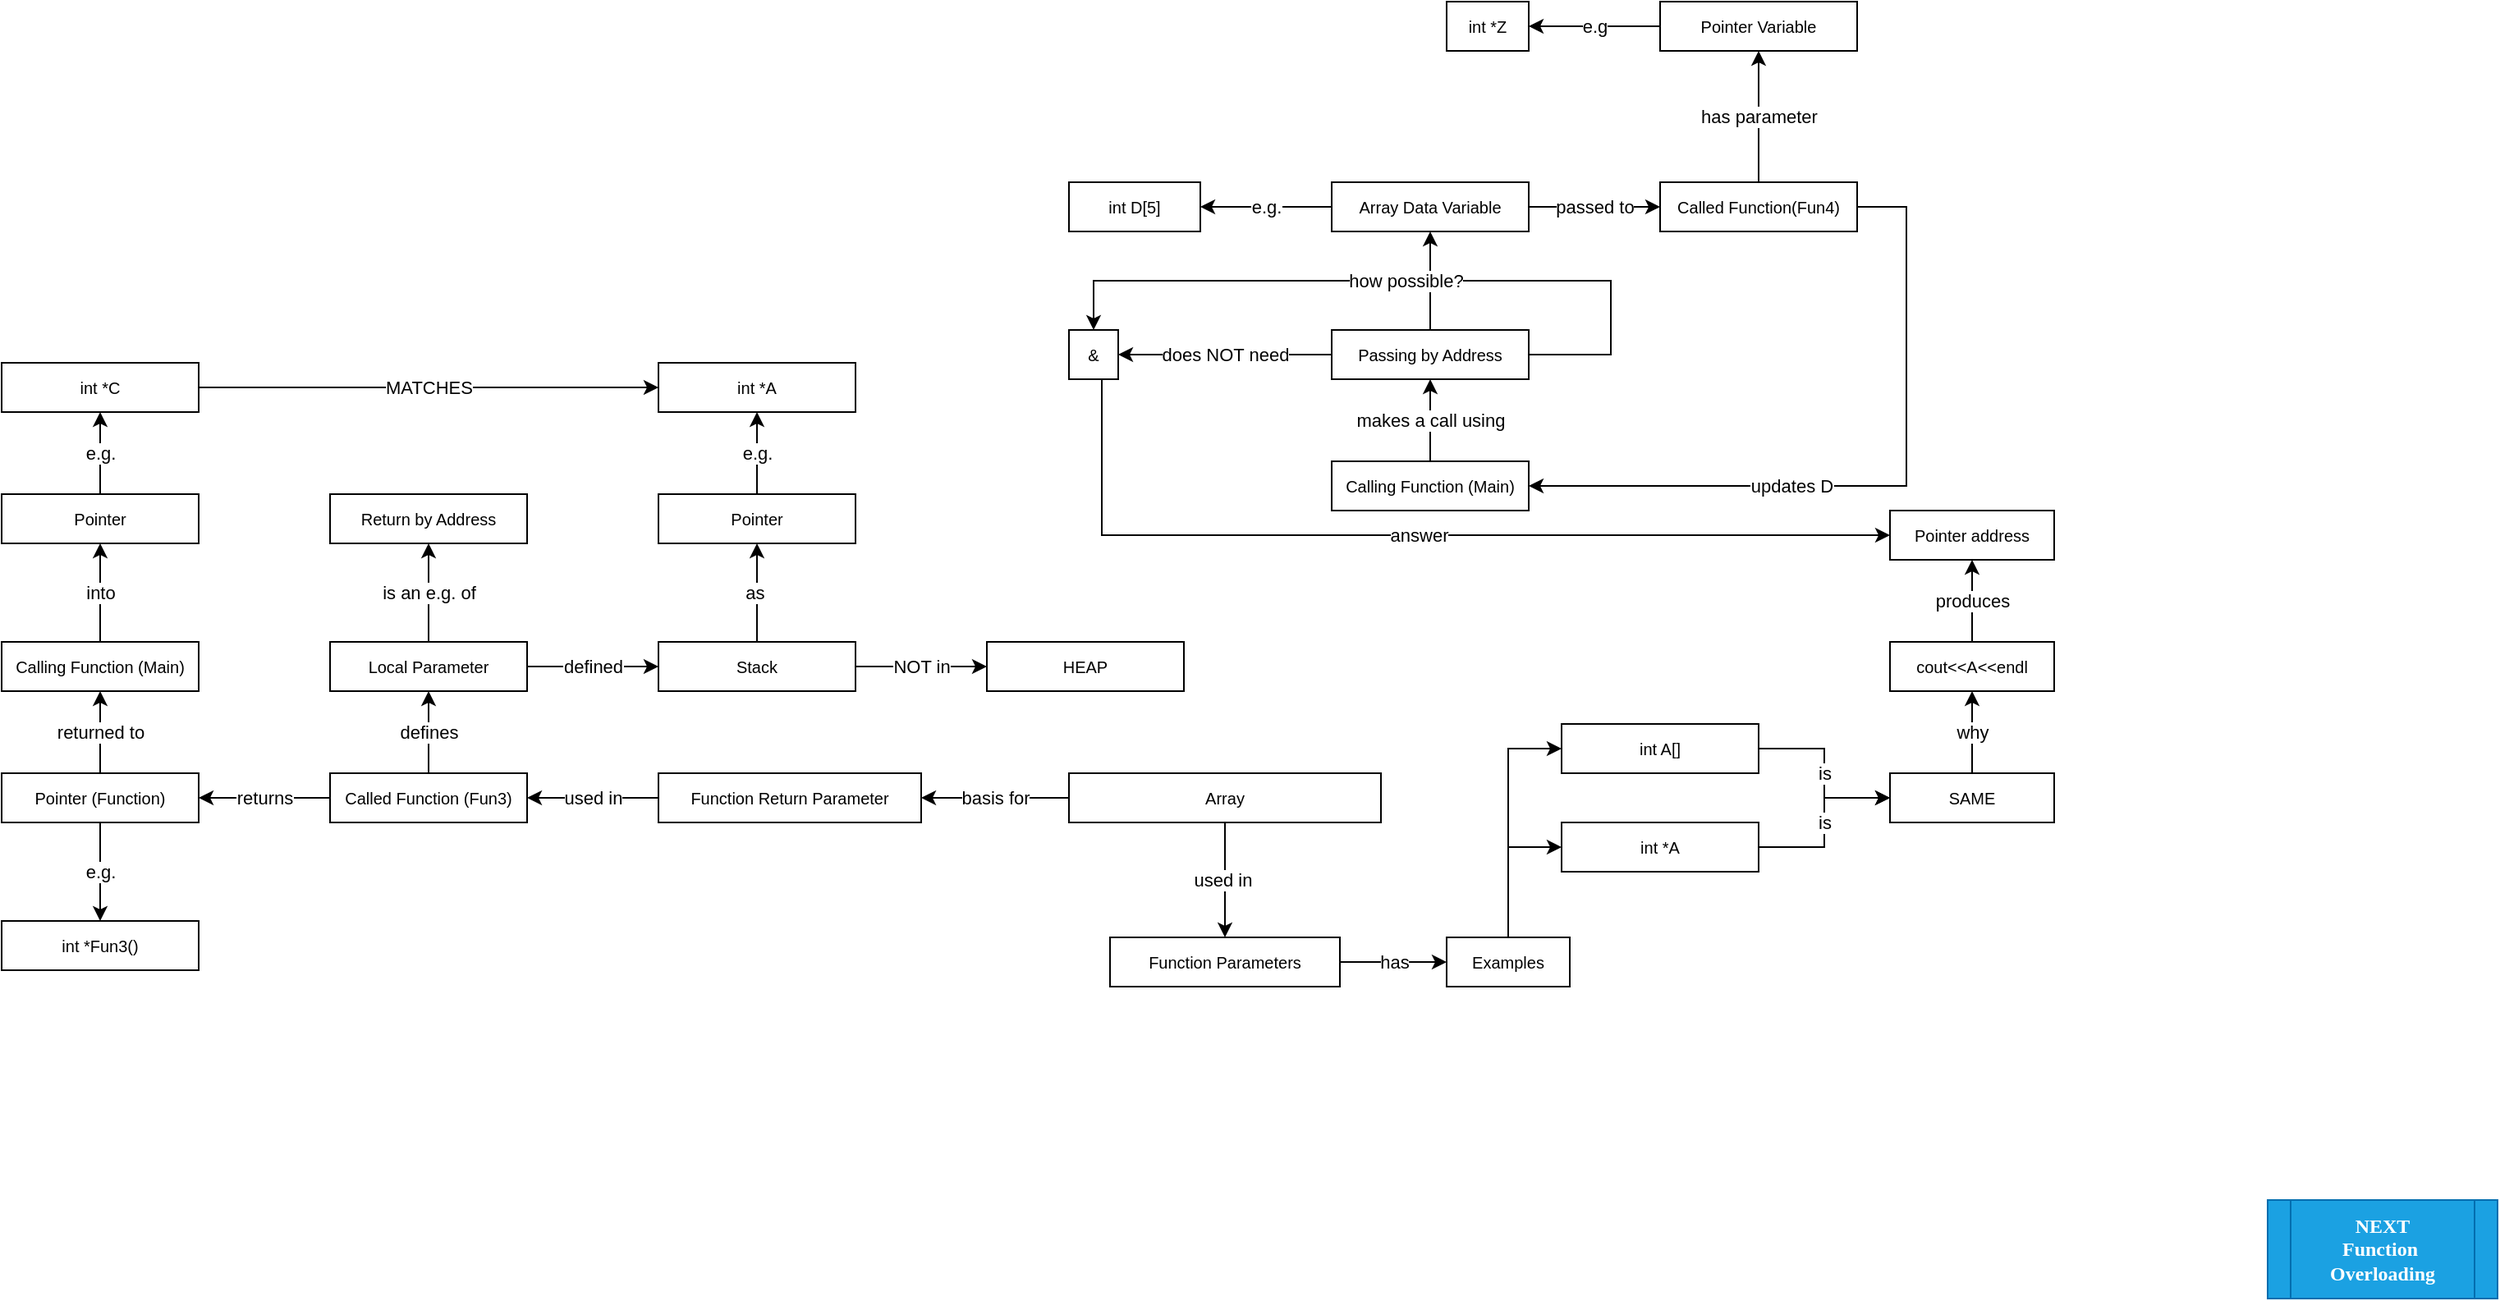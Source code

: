 <mxfile version="12.9.4" type="device"><diagram name="Arrays (1)" id="LUP9zD25zIVJktiCTJDH"><mxGraphModel dx="903" dy="675" grid="1" gridSize="10" guides="1" tooltips="1" connect="1" arrows="1" fold="1" page="1" pageScale="1" pageWidth="4681" pageHeight="3300" math="0" shadow="0" extFonts="Montserrat^https://fonts.googleapis.com/css?family=Montserrat"><root><mxCell id="ljUkLbXv7SzRvg_n7sun-0"/><mxCell id="ljUkLbXv7SzRvg_n7sun-1" parent="ljUkLbXv7SzRvg_n7sun-0"/><mxCell id="4EHtSxXd96jro7hZLN9M-43" value="used in&amp;nbsp;" style="edgeStyle=orthogonalEdgeStyle;rounded=0;orthogonalLoop=1;jettySize=auto;html=1;" edge="1" parent="ljUkLbXv7SzRvg_n7sun-1" source="ljUkLbXv7SzRvg_n7sun-4" target="4EHtSxXd96jro7hZLN9M-42"><mxGeometry relative="1" as="geometry"/></mxCell><mxCell id="4EHtSxXd96jro7hZLN9M-53" value="basis for" style="edgeStyle=orthogonalEdgeStyle;rounded=0;orthogonalLoop=1;jettySize=auto;html=1;" edge="1" parent="ljUkLbXv7SzRvg_n7sun-1" source="ljUkLbXv7SzRvg_n7sun-4" target="4EHtSxXd96jro7hZLN9M-52"><mxGeometry relative="1" as="geometry"/></mxCell><mxCell id="ljUkLbXv7SzRvg_n7sun-4" value="&lt;span style=&quot;font-size: 10px&quot;&gt;Array&lt;/span&gt;" style="rounded=0;whiteSpace=wrap;html=1;" parent="ljUkLbXv7SzRvg_n7sun-1" vertex="1"><mxGeometry x="770" y="650" width="190" height="30" as="geometry"/></mxCell><mxCell id="4EHtSxXd96jro7hZLN9M-55" value="used in" style="edgeStyle=orthogonalEdgeStyle;rounded=0;orthogonalLoop=1;jettySize=auto;html=1;entryX=1;entryY=0.5;entryDx=0;entryDy=0;" edge="1" parent="ljUkLbXv7SzRvg_n7sun-1" source="4EHtSxXd96jro7hZLN9M-52" target="4EHtSxXd96jro7hZLN9M-56"><mxGeometry relative="1" as="geometry"><mxPoint x="440" y="665" as="targetPoint"/></mxGeometry></mxCell><mxCell id="4EHtSxXd96jro7hZLN9M-52" value="&lt;span style=&quot;font-size: 10px&quot;&gt;Function Return Parameter&lt;/span&gt;" style="rounded=0;whiteSpace=wrap;html=1;" vertex="1" parent="ljUkLbXv7SzRvg_n7sun-1"><mxGeometry x="520" y="650" width="160" height="30" as="geometry"/></mxCell><mxCell id="4EHtSxXd96jro7hZLN9M-45" value="has" style="edgeStyle=orthogonalEdgeStyle;rounded=0;orthogonalLoop=1;jettySize=auto;html=1;" edge="1" parent="ljUkLbXv7SzRvg_n7sun-1" source="4EHtSxXd96jro7hZLN9M-42" target="4EHtSxXd96jro7hZLN9M-44"><mxGeometry relative="1" as="geometry"/></mxCell><mxCell id="4EHtSxXd96jro7hZLN9M-42" value="&lt;span style=&quot;font-size: 10px&quot;&gt;Function Parameters&lt;/span&gt;" style="rounded=0;whiteSpace=wrap;html=1;" vertex="1" parent="ljUkLbXv7SzRvg_n7sun-1"><mxGeometry x="795" y="750" width="140" height="30" as="geometry"/></mxCell><mxCell id="4EHtSxXd96jro7hZLN9M-47" value="" style="edgeStyle=orthogonalEdgeStyle;rounded=0;orthogonalLoop=1;jettySize=auto;html=1;entryX=0;entryY=0.5;entryDx=0;entryDy=0;" edge="1" parent="ljUkLbXv7SzRvg_n7sun-1" source="4EHtSxXd96jro7hZLN9M-44" target="ELpyLPXqqILAExUxBkQx-3"><mxGeometry relative="1" as="geometry"><mxPoint x="1037.5" y="670" as="targetPoint"/></mxGeometry></mxCell><mxCell id="4EHtSxXd96jro7hZLN9M-49" value="" style="edgeStyle=orthogonalEdgeStyle;rounded=0;orthogonalLoop=1;jettySize=auto;html=1;entryX=0;entryY=0.5;entryDx=0;entryDy=0;" edge="1" parent="ljUkLbXv7SzRvg_n7sun-1" source="4EHtSxXd96jro7hZLN9M-44" target="4EHtSxXd96jro7hZLN9M-4"><mxGeometry relative="1" as="geometry"><mxPoint x="1155" y="765" as="targetPoint"/></mxGeometry></mxCell><mxCell id="4EHtSxXd96jro7hZLN9M-44" value="&lt;span style=&quot;font-size: 10px&quot;&gt;Examples&lt;/span&gt;" style="rounded=0;whiteSpace=wrap;html=1;" vertex="1" parent="ljUkLbXv7SzRvg_n7sun-1"><mxGeometry x="1000" y="750" width="75" height="30" as="geometry"/></mxCell><mxCell id="ljUkLbXv7SzRvg_n7sun-5" value="NEXT&lt;br&gt;Function&amp;nbsp;&lt;br&gt;Overloading" style="shape=process;whiteSpace=wrap;html=1;backgroundOutline=1;rounded=0;shadow=0;fillColor=#1ba1e2;strokeColor=#006EAF;fontColor=#ffffff;fontStyle=1;fontFamily=Montserrat;FType=g;" parent="ljUkLbXv7SzRvg_n7sun-1" vertex="1"><mxGeometry x="1500" y="910" width="140" height="60" as="geometry"/></mxCell><mxCell id="4EHtSxXd96jro7hZLN9M-14" value="why" style="edgeStyle=orthogonalEdgeStyle;rounded=0;orthogonalLoop=1;jettySize=auto;html=1;" edge="1" parent="ljUkLbXv7SzRvg_n7sun-1" source="-DPa4rQEbb7WJGOtsZbZ-0" target="4EHtSxXd96jro7hZLN9M-13"><mxGeometry relative="1" as="geometry"/></mxCell><mxCell id="-DPa4rQEbb7WJGOtsZbZ-0" value="&lt;span style=&quot;font-size: 10px&quot;&gt;SAME&lt;/span&gt;" style="rounded=0;whiteSpace=wrap;html=1;" parent="ljUkLbXv7SzRvg_n7sun-1" vertex="1"><mxGeometry x="1270" y="650" width="100" height="30" as="geometry"/></mxCell><mxCell id="4EHtSxXd96jro7hZLN9M-16" value="produces" style="edgeStyle=orthogonalEdgeStyle;rounded=0;orthogonalLoop=1;jettySize=auto;html=1;" edge="1" parent="ljUkLbXv7SzRvg_n7sun-1" source="4EHtSxXd96jro7hZLN9M-13" target="4EHtSxXd96jro7hZLN9M-15"><mxGeometry relative="1" as="geometry"/></mxCell><mxCell id="4EHtSxXd96jro7hZLN9M-13" value="&lt;span style=&quot;font-size: 10px&quot;&gt;cout&amp;lt;&amp;lt;A&amp;lt;&amp;lt;endl&lt;/span&gt;" style="rounded=0;whiteSpace=wrap;html=1;" vertex="1" parent="ljUkLbXv7SzRvg_n7sun-1"><mxGeometry x="1270" y="570" width="100" height="30" as="geometry"/></mxCell><mxCell id="4EHtSxXd96jro7hZLN9M-15" value="&lt;span style=&quot;font-size: 10px&quot;&gt;Pointer address&lt;/span&gt;" style="rounded=0;whiteSpace=wrap;html=1;" vertex="1" parent="ljUkLbXv7SzRvg_n7sun-1"><mxGeometry x="1270" y="490" width="100" height="30" as="geometry"/></mxCell><mxCell id="4EHtSxXd96jro7hZLN9M-10" value="is" style="edgeStyle=orthogonalEdgeStyle;rounded=0;orthogonalLoop=1;jettySize=auto;html=1;entryX=0;entryY=0.5;entryDx=0;entryDy=0;" edge="1" parent="ljUkLbXv7SzRvg_n7sun-1" source="ELpyLPXqqILAExUxBkQx-3" target="-DPa4rQEbb7WJGOtsZbZ-0"><mxGeometry relative="1" as="geometry"><mxPoint x="1270" y="635" as="targetPoint"/></mxGeometry></mxCell><mxCell id="ELpyLPXqqILAExUxBkQx-3" value="&lt;span style=&quot;font-size: 10px&quot;&gt;int A[]&lt;/span&gt;" style="rounded=0;whiteSpace=wrap;html=1;" parent="ljUkLbXv7SzRvg_n7sun-1" vertex="1"><mxGeometry x="1070" y="620" width="120" height="30" as="geometry"/></mxCell><mxCell id="4EHtSxXd96jro7hZLN9M-12" value="is" style="edgeStyle=orthogonalEdgeStyle;rounded=0;orthogonalLoop=1;jettySize=auto;html=1;entryX=0;entryY=0.5;entryDx=0;entryDy=0;" edge="1" parent="ljUkLbXv7SzRvg_n7sun-1" source="4EHtSxXd96jro7hZLN9M-4" target="-DPa4rQEbb7WJGOtsZbZ-0"><mxGeometry relative="1" as="geometry"><mxPoint x="1270" y="695" as="targetPoint"/></mxGeometry></mxCell><mxCell id="4EHtSxXd96jro7hZLN9M-4" value="&lt;span style=&quot;font-size: 10px&quot;&gt;int *A&lt;/span&gt;" style="rounded=0;whiteSpace=wrap;html=1;" vertex="1" parent="ljUkLbXv7SzRvg_n7sun-1"><mxGeometry x="1070" y="680" width="120" height="30" as="geometry"/></mxCell><mxCell id="4EHtSxXd96jro7hZLN9M-19" value="makes a call using" style="edgeStyle=orthogonalEdgeStyle;rounded=0;orthogonalLoop=1;jettySize=auto;html=1;" edge="1" parent="ljUkLbXv7SzRvg_n7sun-1" source="4EHtSxXd96jro7hZLN9M-17" target="4EHtSxXd96jro7hZLN9M-18"><mxGeometry relative="1" as="geometry"/></mxCell><mxCell id="4EHtSxXd96jro7hZLN9M-17" value="&lt;span style=&quot;font-size: 10px&quot;&gt;Calling Function (Main)&lt;/span&gt;" style="rounded=0;whiteSpace=wrap;html=1;" vertex="1" parent="ljUkLbXv7SzRvg_n7sun-1"><mxGeometry x="930" y="460" width="120" height="30" as="geometry"/></mxCell><mxCell id="4EHtSxXd96jro7hZLN9M-21" value="uses" style="edgeStyle=orthogonalEdgeStyle;rounded=0;orthogonalLoop=1;jettySize=auto;html=1;" edge="1" parent="ljUkLbXv7SzRvg_n7sun-1" source="4EHtSxXd96jro7hZLN9M-18" target="4EHtSxXd96jro7hZLN9M-20"><mxGeometry x="1" y="-45" relative="1" as="geometry"><mxPoint x="-5" y="-20" as="offset"/></mxGeometry></mxCell><mxCell id="4EHtSxXd96jro7hZLN9M-25" value="does NOT need" style="edgeStyle=orthogonalEdgeStyle;rounded=0;orthogonalLoop=1;jettySize=auto;html=1;entryX=1;entryY=0.5;entryDx=0;entryDy=0;" edge="1" parent="ljUkLbXv7SzRvg_n7sun-1" source="4EHtSxXd96jro7hZLN9M-18" target="4EHtSxXd96jro7hZLN9M-26"><mxGeometry relative="1" as="geometry"><mxPoint x="820" y="395" as="targetPoint"/></mxGeometry></mxCell><mxCell id="4EHtSxXd96jro7hZLN9M-30" value="how possible?" style="edgeStyle=orthogonalEdgeStyle;rounded=0;orthogonalLoop=1;jettySize=auto;html=1;entryX=0.5;entryY=0;entryDx=0;entryDy=0;" edge="1" parent="ljUkLbXv7SzRvg_n7sun-1" source="4EHtSxXd96jro7hZLN9M-18" target="4EHtSxXd96jro7hZLN9M-26"><mxGeometry relative="1" as="geometry"><mxPoint x="1170" y="395" as="targetPoint"/><Array as="points"><mxPoint x="1100" y="395"/><mxPoint x="1100" y="350"/><mxPoint x="785" y="350"/></Array></mxGeometry></mxCell><mxCell id="4EHtSxXd96jro7hZLN9M-18" value="&lt;span style=&quot;font-size: 10px&quot;&gt;Passing by Address&lt;/span&gt;" style="rounded=0;whiteSpace=wrap;html=1;" vertex="1" parent="ljUkLbXv7SzRvg_n7sun-1"><mxGeometry x="930" y="380" width="120" height="30" as="geometry"/></mxCell><mxCell id="4EHtSxXd96jro7hZLN9M-23" value="e.g." style="edgeStyle=orthogonalEdgeStyle;rounded=0;orthogonalLoop=1;jettySize=auto;html=1;" edge="1" parent="ljUkLbXv7SzRvg_n7sun-1" source="4EHtSxXd96jro7hZLN9M-20" target="4EHtSxXd96jro7hZLN9M-22"><mxGeometry relative="1" as="geometry"/></mxCell><mxCell id="4EHtSxXd96jro7hZLN9M-35" value="passed to" style="edgeStyle=orthogonalEdgeStyle;rounded=0;orthogonalLoop=1;jettySize=auto;html=1;" edge="1" parent="ljUkLbXv7SzRvg_n7sun-1" source="4EHtSxXd96jro7hZLN9M-20" target="4EHtSxXd96jro7hZLN9M-34"><mxGeometry relative="1" as="geometry"/></mxCell><mxCell id="4EHtSxXd96jro7hZLN9M-20" value="&lt;span style=&quot;font-size: 10px&quot;&gt;Array Data Variable&lt;/span&gt;" style="rounded=0;whiteSpace=wrap;html=1;" vertex="1" parent="ljUkLbXv7SzRvg_n7sun-1"><mxGeometry x="930" y="290" width="120" height="30" as="geometry"/></mxCell><mxCell id="4EHtSxXd96jro7hZLN9M-37" value="has parameter" style="edgeStyle=orthogonalEdgeStyle;rounded=0;orthogonalLoop=1;jettySize=auto;html=1;" edge="1" parent="ljUkLbXv7SzRvg_n7sun-1" source="4EHtSxXd96jro7hZLN9M-34" target="4EHtSxXd96jro7hZLN9M-36"><mxGeometry relative="1" as="geometry"/></mxCell><mxCell id="4EHtSxXd96jro7hZLN9M-41" value="updates D" style="edgeStyle=orthogonalEdgeStyle;rounded=0;orthogonalLoop=1;jettySize=auto;html=1;entryX=1;entryY=0.5;entryDx=0;entryDy=0;" edge="1" parent="ljUkLbXv7SzRvg_n7sun-1" source="4EHtSxXd96jro7hZLN9M-34" target="4EHtSxXd96jro7hZLN9M-17"><mxGeometry x="0.256" relative="1" as="geometry"><mxPoint x="1330" y="305" as="targetPoint"/><Array as="points"><mxPoint x="1280" y="305"/><mxPoint x="1280" y="475"/></Array><mxPoint as="offset"/></mxGeometry></mxCell><mxCell id="4EHtSxXd96jro7hZLN9M-34" value="&lt;span style=&quot;font-size: 10px&quot;&gt;Called Function(Fun4)&lt;/span&gt;" style="rounded=0;whiteSpace=wrap;html=1;" vertex="1" parent="ljUkLbXv7SzRvg_n7sun-1"><mxGeometry x="1130" y="290" width="120" height="30" as="geometry"/></mxCell><mxCell id="4EHtSxXd96jro7hZLN9M-39" value="e.g" style="edgeStyle=orthogonalEdgeStyle;rounded=0;orthogonalLoop=1;jettySize=auto;html=1;" edge="1" parent="ljUkLbXv7SzRvg_n7sun-1" source="4EHtSxXd96jro7hZLN9M-36" target="4EHtSxXd96jro7hZLN9M-38"><mxGeometry relative="1" as="geometry"/></mxCell><mxCell id="4EHtSxXd96jro7hZLN9M-36" value="&lt;span style=&quot;font-size: 10px&quot;&gt;Pointer Variable&lt;/span&gt;" style="rounded=0;whiteSpace=wrap;html=1;" vertex="1" parent="ljUkLbXv7SzRvg_n7sun-1"><mxGeometry x="1130" y="180" width="120" height="30" as="geometry"/></mxCell><mxCell id="4EHtSxXd96jro7hZLN9M-38" value="&lt;span style=&quot;font-size: 10px&quot;&gt;int *Z&lt;/span&gt;" style="rounded=0;whiteSpace=wrap;html=1;" vertex="1" parent="ljUkLbXv7SzRvg_n7sun-1"><mxGeometry x="1000" y="180" width="50" height="30" as="geometry"/></mxCell><mxCell id="4EHtSxXd96jro7hZLN9M-22" value="&lt;span style=&quot;font-size: 10px&quot;&gt;int D[5]&lt;/span&gt;" style="rounded=0;whiteSpace=wrap;html=1;" vertex="1" parent="ljUkLbXv7SzRvg_n7sun-1"><mxGeometry x="770" y="290" width="80" height="30" as="geometry"/></mxCell><mxCell id="4EHtSxXd96jro7hZLN9M-33" value="answer" style="edgeStyle=orthogonalEdgeStyle;rounded=0;orthogonalLoop=1;jettySize=auto;html=1;entryX=0;entryY=0.5;entryDx=0;entryDy=0;" edge="1" parent="ljUkLbXv7SzRvg_n7sun-1" source="4EHtSxXd96jro7hZLN9M-26" target="4EHtSxXd96jro7hZLN9M-15"><mxGeometry relative="1" as="geometry"><mxPoint x="785" y="490" as="targetPoint"/><Array as="points"><mxPoint x="790" y="505"/></Array></mxGeometry></mxCell><mxCell id="4EHtSxXd96jro7hZLN9M-26" value="&lt;span style=&quot;font-size: 10px&quot;&gt;&amp;amp;&lt;/span&gt;" style="rounded=0;whiteSpace=wrap;html=1;" vertex="1" parent="ljUkLbXv7SzRvg_n7sun-1"><mxGeometry x="770" y="380" width="30" height="30" as="geometry"/></mxCell><mxCell id="4EHtSxXd96jro7hZLN9M-59" value="returns" style="edgeStyle=orthogonalEdgeStyle;rounded=0;orthogonalLoop=1;jettySize=auto;html=1;" edge="1" parent="ljUkLbXv7SzRvg_n7sun-1" source="4EHtSxXd96jro7hZLN9M-56" target="4EHtSxXd96jro7hZLN9M-58"><mxGeometry relative="1" as="geometry"/></mxCell><mxCell id="4EHtSxXd96jro7hZLN9M-65" value="defines" style="edgeStyle=orthogonalEdgeStyle;rounded=0;orthogonalLoop=1;jettySize=auto;html=1;" edge="1" parent="ljUkLbXv7SzRvg_n7sun-1" source="4EHtSxXd96jro7hZLN9M-56" target="4EHtSxXd96jro7hZLN9M-64"><mxGeometry relative="1" as="geometry"/></mxCell><mxCell id="4EHtSxXd96jro7hZLN9M-56" value="&lt;span style=&quot;font-size: 10px&quot;&gt;Called Function (Fun3)&lt;/span&gt;" style="rounded=0;whiteSpace=wrap;html=1;" vertex="1" parent="ljUkLbXv7SzRvg_n7sun-1"><mxGeometry x="320" y="650" width="120" height="30" as="geometry"/></mxCell><mxCell id="4EHtSxXd96jro7hZLN9M-67" value="is an e.g. of" style="edgeStyle=orthogonalEdgeStyle;rounded=0;orthogonalLoop=1;jettySize=auto;html=1;" edge="1" parent="ljUkLbXv7SzRvg_n7sun-1" source="4EHtSxXd96jro7hZLN9M-64" target="4EHtSxXd96jro7hZLN9M-66"><mxGeometry relative="1" as="geometry"/></mxCell><mxCell id="4EHtSxXd96jro7hZLN9M-69" value="defined" style="edgeStyle=orthogonalEdgeStyle;rounded=0;orthogonalLoop=1;jettySize=auto;html=1;" edge="1" parent="ljUkLbXv7SzRvg_n7sun-1" source="4EHtSxXd96jro7hZLN9M-64" target="4EHtSxXd96jro7hZLN9M-68"><mxGeometry relative="1" as="geometry"/></mxCell><mxCell id="4EHtSxXd96jro7hZLN9M-64" value="&lt;span style=&quot;font-size: 10px&quot;&gt;Local Parameter&lt;/span&gt;" style="rounded=0;whiteSpace=wrap;html=1;" vertex="1" parent="ljUkLbXv7SzRvg_n7sun-1"><mxGeometry x="320" y="570" width="120" height="30" as="geometry"/></mxCell><mxCell id="4EHtSxXd96jro7hZLN9M-71" value="NOT in" style="edgeStyle=orthogonalEdgeStyle;rounded=0;orthogonalLoop=1;jettySize=auto;html=1;" edge="1" parent="ljUkLbXv7SzRvg_n7sun-1"><mxGeometry relative="1" as="geometry"><mxPoint x="640" y="585" as="sourcePoint"/><mxPoint x="720" y="585" as="targetPoint"/></mxGeometry></mxCell><mxCell id="4EHtSxXd96jro7hZLN9M-73" value="as&amp;nbsp;" style="edgeStyle=orthogonalEdgeStyle;rounded=0;orthogonalLoop=1;jettySize=auto;html=1;" edge="1" parent="ljUkLbXv7SzRvg_n7sun-1" source="4EHtSxXd96jro7hZLN9M-68" target="4EHtSxXd96jro7hZLN9M-72"><mxGeometry relative="1" as="geometry"/></mxCell><mxCell id="4EHtSxXd96jro7hZLN9M-68" value="&lt;span style=&quot;font-size: 10px&quot;&gt;Stack&lt;/span&gt;" style="rounded=0;whiteSpace=wrap;html=1;" vertex="1" parent="ljUkLbXv7SzRvg_n7sun-1"><mxGeometry x="520" y="570" width="120" height="30" as="geometry"/></mxCell><mxCell id="4EHtSxXd96jro7hZLN9M-75" value="e.g." style="edgeStyle=orthogonalEdgeStyle;rounded=0;orthogonalLoop=1;jettySize=auto;html=1;" edge="1" parent="ljUkLbXv7SzRvg_n7sun-1" source="4EHtSxXd96jro7hZLN9M-72" target="4EHtSxXd96jro7hZLN9M-74"><mxGeometry relative="1" as="geometry"/></mxCell><mxCell id="4EHtSxXd96jro7hZLN9M-72" value="&lt;span style=&quot;font-size: 10px&quot;&gt;Pointer&lt;/span&gt;" style="rounded=0;whiteSpace=wrap;html=1;" vertex="1" parent="ljUkLbXv7SzRvg_n7sun-1"><mxGeometry x="520" y="480" width="120" height="30" as="geometry"/></mxCell><mxCell id="4EHtSxXd96jro7hZLN9M-74" value="&lt;span style=&quot;font-size: 10px&quot;&gt;int *A&lt;/span&gt;" style="rounded=0;whiteSpace=wrap;html=1;" vertex="1" parent="ljUkLbXv7SzRvg_n7sun-1"><mxGeometry x="520" y="400" width="120" height="30" as="geometry"/></mxCell><mxCell id="4EHtSxXd96jro7hZLN9M-70" value="&lt;span style=&quot;font-size: 10px&quot;&gt;HEAP&lt;/span&gt;" style="rounded=0;whiteSpace=wrap;html=1;" vertex="1" parent="ljUkLbXv7SzRvg_n7sun-1"><mxGeometry x="720" y="570" width="120" height="30" as="geometry"/></mxCell><mxCell id="4EHtSxXd96jro7hZLN9M-66" value="&lt;span style=&quot;font-size: 10px&quot;&gt;Return by Address&lt;/span&gt;" style="rounded=0;whiteSpace=wrap;html=1;" vertex="1" parent="ljUkLbXv7SzRvg_n7sun-1"><mxGeometry x="320" y="480" width="120" height="30" as="geometry"/></mxCell><mxCell id="4EHtSxXd96jro7hZLN9M-61" value="e.g." style="edgeStyle=orthogonalEdgeStyle;rounded=0;orthogonalLoop=1;jettySize=auto;html=1;" edge="1" parent="ljUkLbXv7SzRvg_n7sun-1" source="4EHtSxXd96jro7hZLN9M-58" target="4EHtSxXd96jro7hZLN9M-60"><mxGeometry relative="1" as="geometry"/></mxCell><mxCell id="4EHtSxXd96jro7hZLN9M-63" value="returned to" style="edgeStyle=orthogonalEdgeStyle;rounded=0;orthogonalLoop=1;jettySize=auto;html=1;" edge="1" parent="ljUkLbXv7SzRvg_n7sun-1" source="4EHtSxXd96jro7hZLN9M-58" target="4EHtSxXd96jro7hZLN9M-62"><mxGeometry relative="1" as="geometry"/></mxCell><mxCell id="4EHtSxXd96jro7hZLN9M-58" value="&lt;span style=&quot;font-size: 10px&quot;&gt;Pointer (Function)&lt;/span&gt;" style="rounded=0;whiteSpace=wrap;html=1;" vertex="1" parent="ljUkLbXv7SzRvg_n7sun-1"><mxGeometry x="120" y="650" width="120" height="30" as="geometry"/></mxCell><mxCell id="4EHtSxXd96jro7hZLN9M-77" value="into" style="edgeStyle=orthogonalEdgeStyle;rounded=0;orthogonalLoop=1;jettySize=auto;html=1;" edge="1" parent="ljUkLbXv7SzRvg_n7sun-1" source="4EHtSxXd96jro7hZLN9M-62" target="4EHtSxXd96jro7hZLN9M-76"><mxGeometry relative="1" as="geometry"/></mxCell><mxCell id="4EHtSxXd96jro7hZLN9M-62" value="&lt;span style=&quot;font-size: 10px&quot;&gt;Calling Function (Main)&lt;/span&gt;" style="rounded=0;whiteSpace=wrap;html=1;" vertex="1" parent="ljUkLbXv7SzRvg_n7sun-1"><mxGeometry x="120" y="570" width="120" height="30" as="geometry"/></mxCell><mxCell id="4EHtSxXd96jro7hZLN9M-79" value="e.g." style="edgeStyle=orthogonalEdgeStyle;rounded=0;orthogonalLoop=1;jettySize=auto;html=1;" edge="1" parent="ljUkLbXv7SzRvg_n7sun-1" source="4EHtSxXd96jro7hZLN9M-76" target="4EHtSxXd96jro7hZLN9M-78"><mxGeometry relative="1" as="geometry"/></mxCell><mxCell id="4EHtSxXd96jro7hZLN9M-76" value="&lt;span style=&quot;font-size: 10px&quot;&gt;Pointer&lt;/span&gt;" style="rounded=0;whiteSpace=wrap;html=1;" vertex="1" parent="ljUkLbXv7SzRvg_n7sun-1"><mxGeometry x="120" y="480" width="120" height="30" as="geometry"/></mxCell><mxCell id="4EHtSxXd96jro7hZLN9M-82" value="MATCHES" style="edgeStyle=orthogonalEdgeStyle;rounded=0;orthogonalLoop=1;jettySize=auto;html=1;entryX=0;entryY=0.5;entryDx=0;entryDy=0;" edge="1" parent="ljUkLbXv7SzRvg_n7sun-1" source="4EHtSxXd96jro7hZLN9M-78" target="4EHtSxXd96jro7hZLN9M-74"><mxGeometry relative="1" as="geometry"><mxPoint x="320" y="415" as="targetPoint"/></mxGeometry></mxCell><mxCell id="4EHtSxXd96jro7hZLN9M-78" value="&lt;span style=&quot;font-size: 10px&quot;&gt;int *C&lt;/span&gt;" style="rounded=0;whiteSpace=wrap;html=1;" vertex="1" parent="ljUkLbXv7SzRvg_n7sun-1"><mxGeometry x="120" y="400" width="120" height="30" as="geometry"/></mxCell><mxCell id="4EHtSxXd96jro7hZLN9M-60" value="&lt;span style=&quot;font-size: 10px&quot;&gt;int *Fun3()&lt;/span&gt;" style="rounded=0;whiteSpace=wrap;html=1;" vertex="1" parent="ljUkLbXv7SzRvg_n7sun-1"><mxGeometry x="120" y="740" width="120" height="30" as="geometry"/></mxCell></root></mxGraphModel></diagram></mxfile>